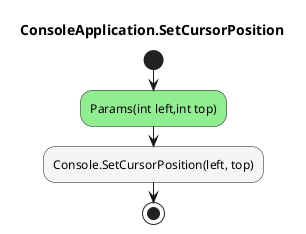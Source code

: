 @startuml ConsoleApplication.SetCursorPosition
title ConsoleApplication.SetCursorPosition
start
#LightGreen:Params(int left,int top);
#WhiteSmoke:Console.SetCursorPosition(left, top);
stop
@enduml
